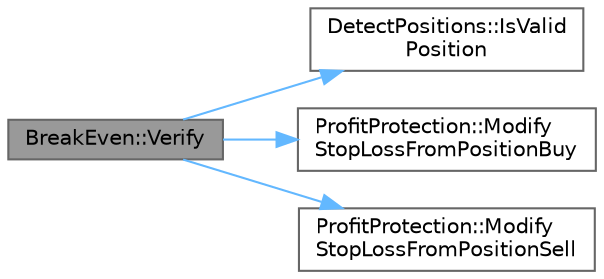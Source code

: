 digraph "BreakEven::Verify"
{
 // LATEX_PDF_SIZE
  bgcolor="transparent";
  edge [fontname=Helvetica,fontsize=10,labelfontname=Helvetica,labelfontsize=10];
  node [fontname=Helvetica,fontsize=10,shape=box,height=0.2,width=0.4];
  rankdir="LR";
  Node1 [id="Node000001",label="BreakEven::Verify",height=0.2,width=0.4,color="gray40", fillcolor="grey60", style="filled", fontcolor="black",tooltip="Verifies and updates stop loss for all current positions."];
  Node1 -> Node2 [id="edge1_Node000001_Node000002",color="steelblue1",style="solid",tooltip=" "];
  Node2 [id="Node000002",label="DetectPositions::IsValid\lPosition",height=0.2,width=0.4,color="grey40", fillcolor="white", style="filled",URL="$class_detect_positions.html#a1af3b4bf93b331021a6369963ee90a4a",tooltip="Checks if a position is valid."];
  Node1 -> Node3 [id="edge2_Node000001_Node000003",color="steelblue1",style="solid",tooltip=" "];
  Node3 [id="Node000003",label="ProfitProtection::Modify\lStopLossFromPositionBuy",height=0.2,width=0.4,color="grey40", fillcolor="white", style="filled",URL="$class_profit_protection.html#ac2119d88dc5b7e9abc765dc51e786409",tooltip="Modifies the stop loss for a buy position."];
  Node1 -> Node4 [id="edge3_Node000001_Node000004",color="steelblue1",style="solid",tooltip=" "];
  Node4 [id="Node000004",label="ProfitProtection::Modify\lStopLossFromPositionSell",height=0.2,width=0.4,color="grey40", fillcolor="white", style="filled",URL="$class_profit_protection.html#ad8bc23aca6bdded7fc813f17f8fd6f45",tooltip="Modifies the stop loss for a sell position."];
}
